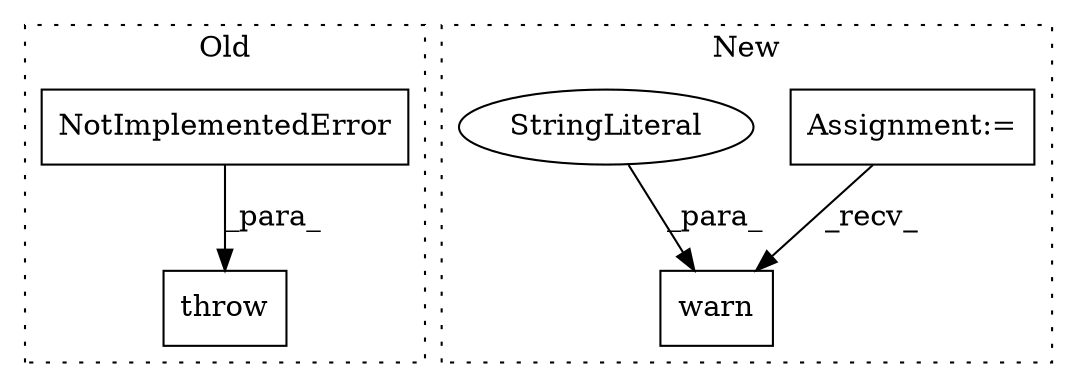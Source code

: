 digraph G {
subgraph cluster0 {
1 [label="NotImplementedError" a="32" s="2017,2085" l="20,1" shape="box"];
3 [label="throw" a="53" s="2011" l="6" shape="box"];
label = "Old";
style="dotted";
}
subgraph cluster1 {
2 [label="warn" a="32" s="2167,2267" l="5,1" shape="box"];
4 [label="Assignment:=" a="7" s="1626" l="8" shape="box"];
5 [label="StringLiteral" a="45" s="2172" l="95" shape="ellipse"];
label = "New";
style="dotted";
}
1 -> 3 [label="_para_"];
4 -> 2 [label="_recv_"];
5 -> 2 [label="_para_"];
}